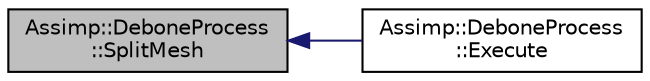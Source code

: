 digraph "Assimp::DeboneProcess::SplitMesh"
{
  edge [fontname="Helvetica",fontsize="10",labelfontname="Helvetica",labelfontsize="10"];
  node [fontname="Helvetica",fontsize="10",shape=record];
  rankdir="LR";
  Node1 [label="Assimp::DeboneProcess\l::SplitMesh",height=0.2,width=0.4,color="black", fillcolor="grey75", style="filled", fontcolor="black"];
  Node1 -> Node2 [dir="back",color="midnightblue",fontsize="10",style="solid",fontname="Helvetica"];
  Node2 [label="Assimp::DeboneProcess\l::Execute",height=0.2,width=0.4,color="black", fillcolor="white", style="filled",URL="$class_assimp_1_1_debone_process.html#a3889723a333e0eb1874131efb0e8de34"];
}
